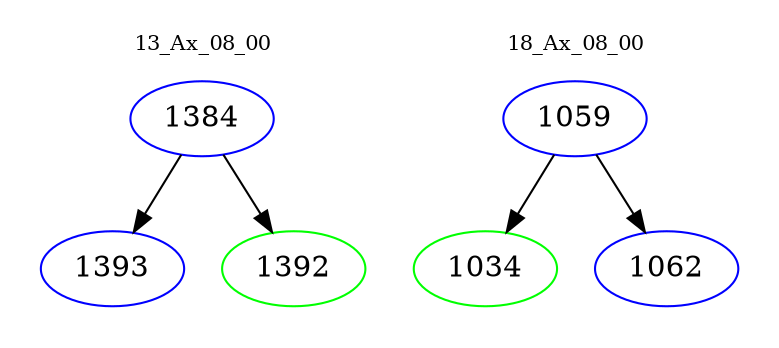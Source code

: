 digraph{
subgraph cluster_0 {
color = white
label = "13_Ax_08_00";
fontsize=10;
T0_1384 [label="1384", color="blue"]
T0_1384 -> T0_1393 [color="black"]
T0_1393 [label="1393", color="blue"]
T0_1384 -> T0_1392 [color="black"]
T0_1392 [label="1392", color="green"]
}
subgraph cluster_1 {
color = white
label = "18_Ax_08_00";
fontsize=10;
T1_1059 [label="1059", color="blue"]
T1_1059 -> T1_1034 [color="black"]
T1_1034 [label="1034", color="green"]
T1_1059 -> T1_1062 [color="black"]
T1_1062 [label="1062", color="blue"]
}
}
